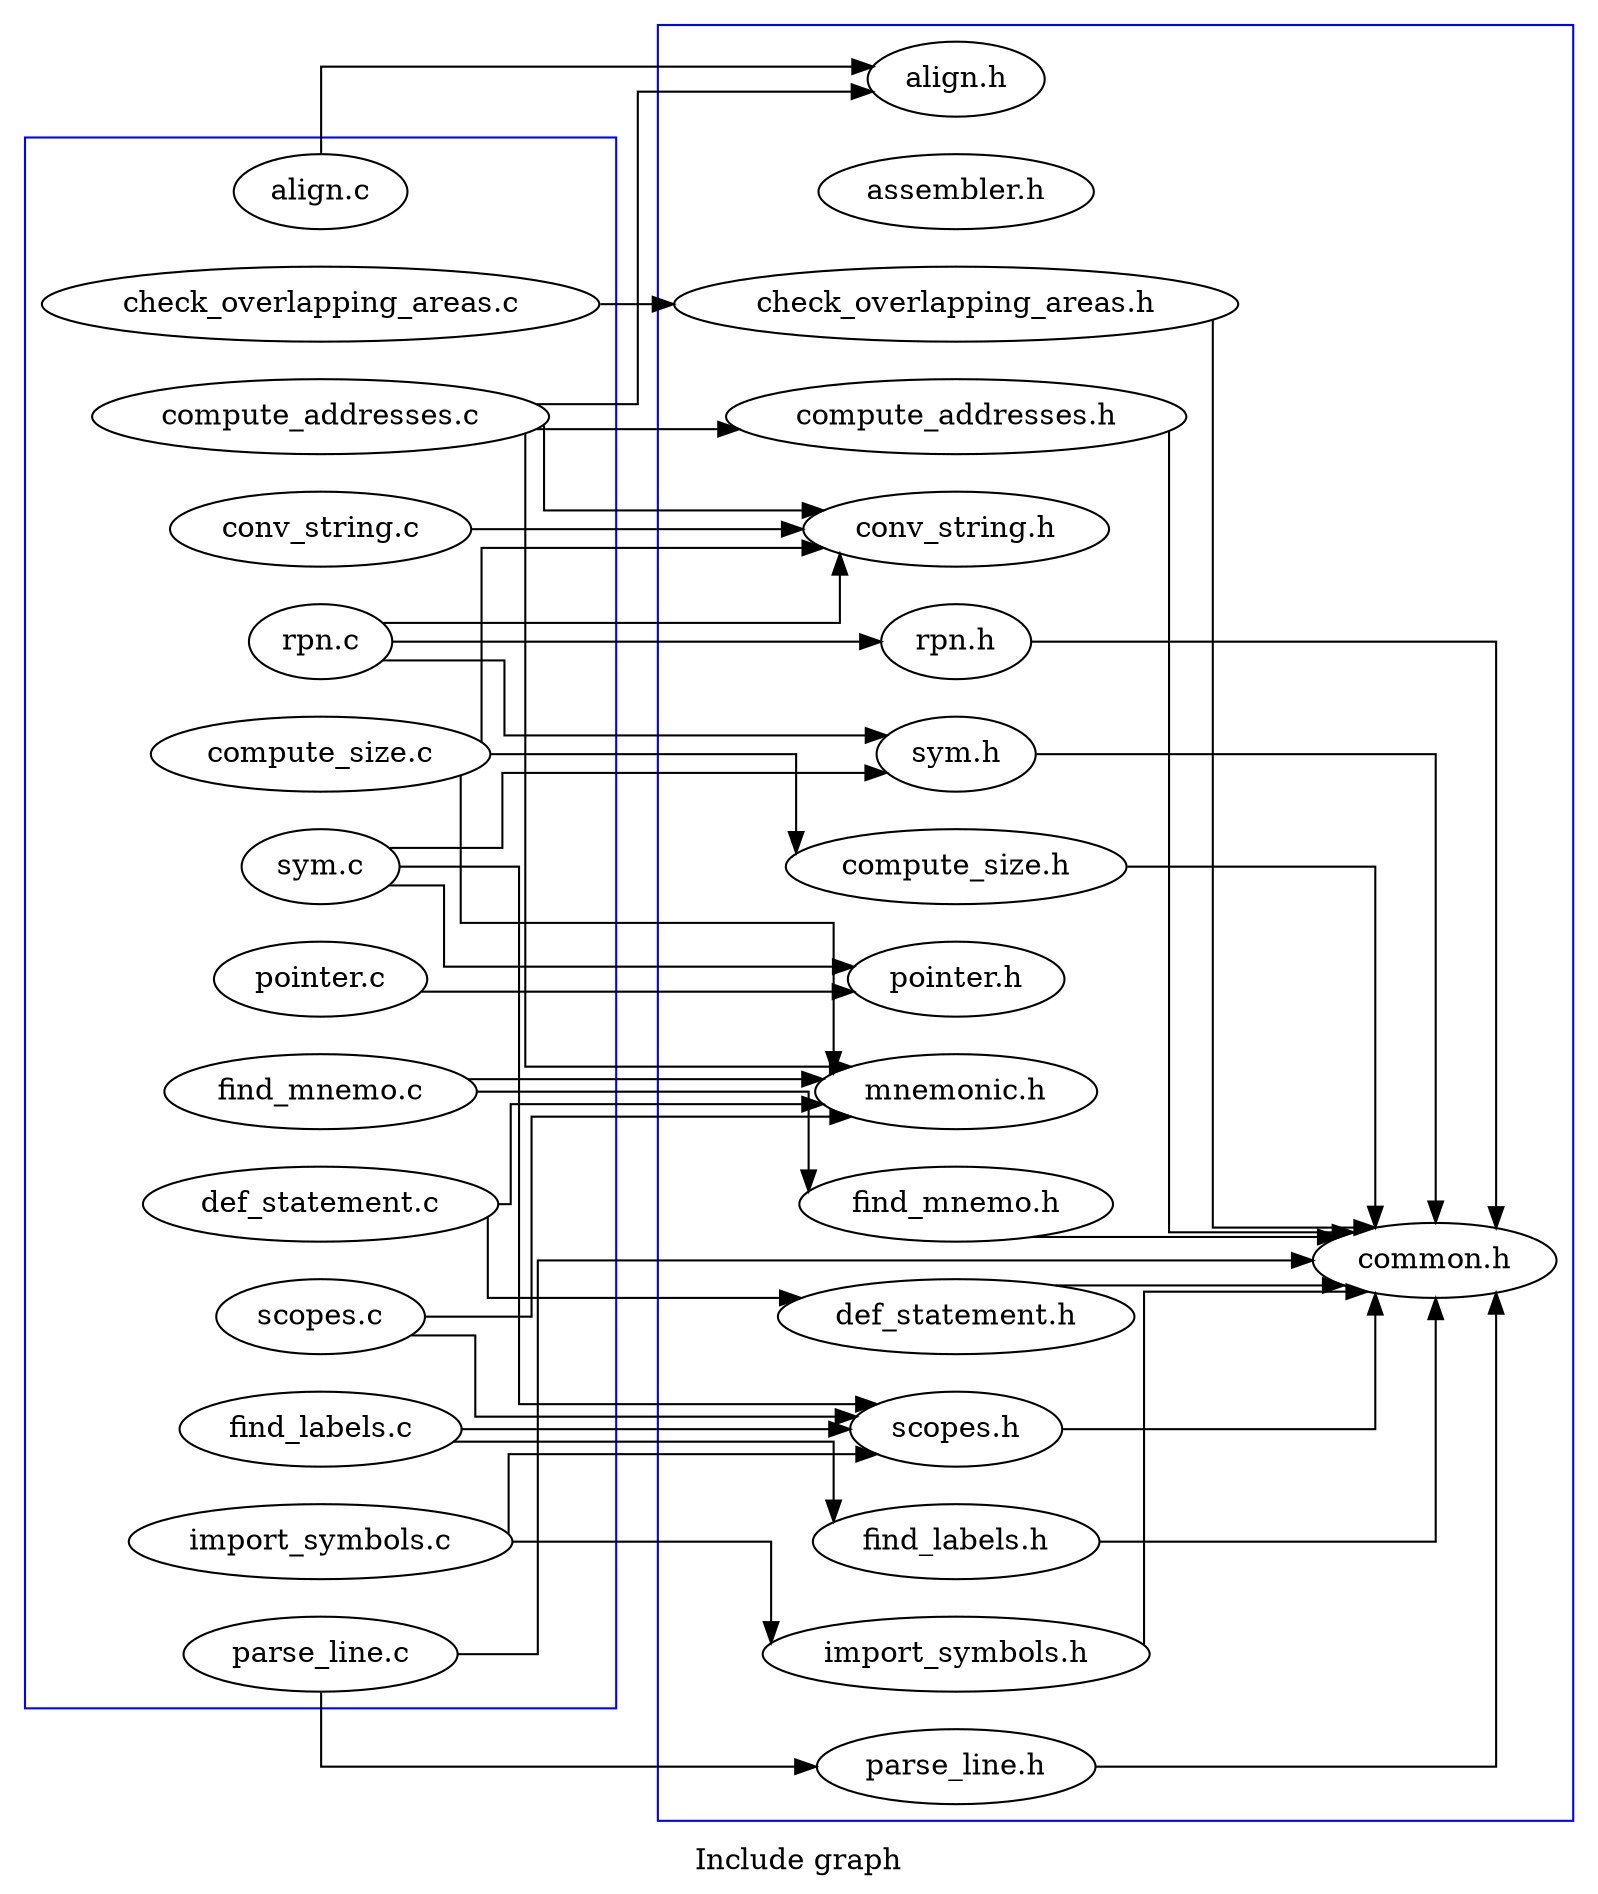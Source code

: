 digraph G {
    graph [layout=dot rankdir=LR];
    label = "Include graph";
    overlap=false;
    splines=ortho;

    subgraph cluster_c {
        label = "";
        color = blue;
        "align.c";
        "check_overlapping_areas.c";
        "compute_addresses.c";
        "compute_size.c";
        "conv_string.c";
        "def_statement.c";
        "find_labels.c";
        "find_mnemo.c";
        "import_symbols.c";
        "parse_line.c";
        "pointer.c";
        "rpn.c";
        "scopes.c";
        "sym.c";
    }

    subgraph cluster_h {
        label = ""
        color = blue;
        "align.h";
        "assembler.h";
        "check_overlapping_areas.h";
        "common.h";
        "compute_addresses.h";
        "compute_size.h";
        "conv_string.h";
        "def_statement.h";
        "find_labels.h";
        "find_mnemo.h";
        "import_symbols.h";
        "mnemonic.h";
        "parse_line.h";
        "pointer.h";
        "rpn.h";
        "scopes.h";
        "sym.h";
    }

    "align.c" -> { "align.h" };
    "align.h" -> { };
    "assembler.h" -> { };
    "check_overlapping_areas.c" -> { "check_overlapping_areas.h" };
    "check_overlapping_areas.h" -> { "common.h" };
    "common.h" -> { };
    "compute_addresses.c" -> { "align.h" "conv_string.h" "compute_addresses.h" "mnemonic.h" };
    "compute_addresses.h" -> { "common.h" };
    "compute_size.c" -> { "compute_size.h" "conv_string.h" "mnemonic.h" };
    "compute_size.h" -> { "common.h" };
    "conv_string.c" -> { "conv_string.h" };
    "conv_string.h" -> { };
    "def_statement.c" -> { "mnemonic.h" "def_statement.h" };
    "def_statement.h" -> { "common.h" };
    "find_labels.c" -> { "scopes.h" "find_labels.h" };
    "find_labels.h" -> { "common.h" };
    "find_mnemo.c" -> { "mnemonic.h" "find_mnemo.h" };
    "find_mnemo.h" -> { "common.h" };
    "import_symbols.c" -> { "import_symbols.h" "scopes.h" };
    "import_symbols.h" -> { "common.h" };
    "mnemonic.h" -> { };
    "parse_line.c" -> { "common.h" "parse_line.h" };
    "parse_line.h" -> { "common.h" };
    "pointer.c" -> { "pointer.h" };
    "pointer.h" -> { };
    "rpn.c" -> { "conv_string.h" "rpn.h" "sym.h" };
    "rpn.h" -> { "common.h" };
    "scopes.c" -> { "mnemonic.h" "scopes.h" };
    "scopes.h" -> { "common.h" };
    "sym.c" -> { "pointer.h" "scopes.h" "sym.h" };
    "sym.h" -> { "common.h" };
}
